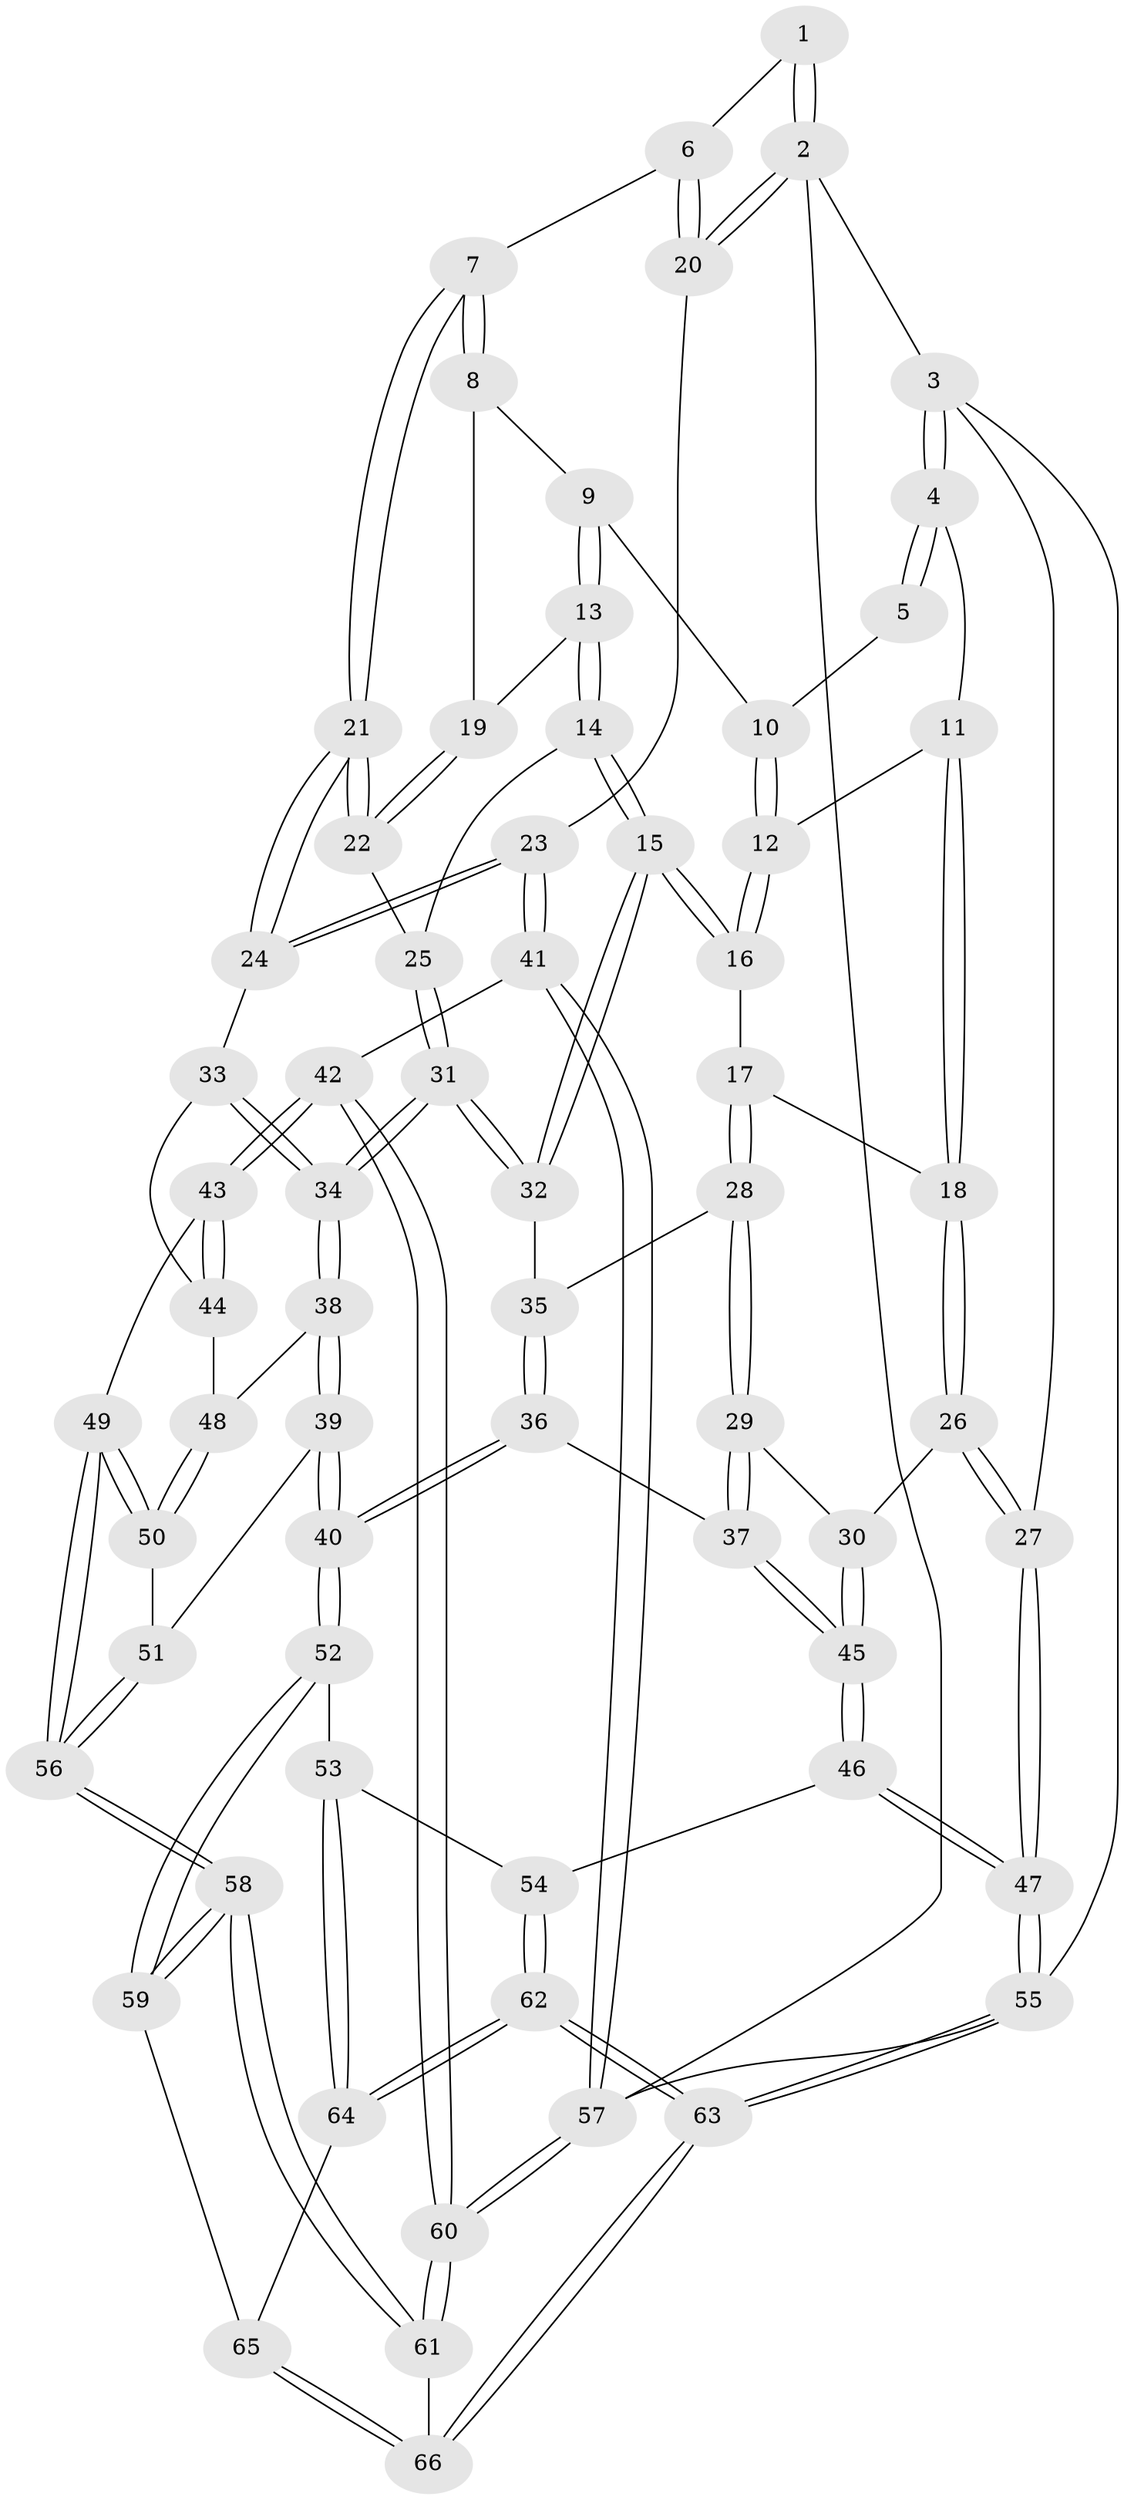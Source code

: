 // coarse degree distribution, {6: 0.2631578947368421, 4: 0.3157894736842105, 2: 0.10526315789473684, 5: 0.15789473684210525, 3: 0.15789473684210525}
// Generated by graph-tools (version 1.1) at 2025/21/03/04/25 18:21:40]
// undirected, 66 vertices, 162 edges
graph export_dot {
graph [start="1"]
  node [color=gray90,style=filled];
  1 [pos="+0.7921824294639287+0"];
  2 [pos="+1+0"];
  3 [pos="+0+0"];
  4 [pos="+0+0"];
  5 [pos="+0.5514802163344344+0"];
  6 [pos="+0.8341674261461557+0.17457430999917814"];
  7 [pos="+0.7272147298528572+0.1944234226351385"];
  8 [pos="+0.6624905233833275+0.17056853415946832"];
  9 [pos="+0.5651539466572534+0.025265027480158787"];
  10 [pos="+0.543682916717107+0"];
  11 [pos="+0.058438755006750706+0"];
  12 [pos="+0.30513568964224985+0.15238908939658657"];
  13 [pos="+0.4620466600801223+0.23573571439776192"];
  14 [pos="+0.4551824773007641+0.24655184986029316"];
  15 [pos="+0.3398331940702386+0.2772352618131361"];
  16 [pos="+0.3290148449161705+0.2715982217240571"];
  17 [pos="+0.2710022899983742+0.29836433595515394"];
  18 [pos="+0.1620009157425528+0.3045970837395628"];
  19 [pos="+0.6322463035558296+0.2187855741699072"];
  20 [pos="+1+0.3171006098471013"];
  21 [pos="+0.7364846805768235+0.42441762947465905"];
  22 [pos="+0.5823638035966435+0.32049819536628366"];
  23 [pos="+1+0.48091292480301473"];
  24 [pos="+0.7641851491576473+0.4706191110954866"];
  25 [pos="+0.5627478200226319+0.3260140219321307"];
  26 [pos="+0+0.45399398159957555"];
  27 [pos="+0+0.4435268224325084"];
  28 [pos="+0.2417471319044835+0.45340889272219076"];
  29 [pos="+0.16183359602509625+0.5141973516839332"];
  30 [pos="+0.01908753520674159+0.47034891338431184"];
  31 [pos="+0.4743001274344643+0.4703346551290086"];
  32 [pos="+0.4119889708388203+0.44206464024525394"];
  33 [pos="+0.7122465791251625+0.5109240038046109"];
  34 [pos="+0.5222935435778282+0.5435334690344622"];
  35 [pos="+0.3711827050853779+0.46457719070253184"];
  36 [pos="+0.2727965928151073+0.6141340035531292"];
  37 [pos="+0.24892963641104865+0.6111279033013346"];
  38 [pos="+0.5077093872041395+0.5876718146198079"];
  39 [pos="+0.47545182363758515+0.6694653190119717"];
  40 [pos="+0.4237749467324988+0.7160191601679944"];
  41 [pos="+1+0.6321160883453639"];
  42 [pos="+0.8851154400563473+0.7941096674011098"];
  43 [pos="+0.7605213200238422+0.7695335021021803"];
  44 [pos="+0.709428653414435+0.5882878158284737"];
  45 [pos="+0.13534794844644354+0.7628450457844622"];
  46 [pos="+0.1252805401604462+0.7997321082694452"];
  47 [pos="+0+0.8933386108631828"];
  48 [pos="+0.6558882023012746+0.6637923270718828"];
  49 [pos="+0.7080897749837439+0.7822966021509206"];
  50 [pos="+0.6362601923154242+0.7192249455041418"];
  51 [pos="+0.538858361197898+0.6953440213616141"];
  52 [pos="+0.40821417186267794+0.8035770142065604"];
  53 [pos="+0.28792099775480534+0.8271506679484342"];
  54 [pos="+0.14933151366640415+0.8154685939989483"];
  55 [pos="+0+1"];
  56 [pos="+0.6387367576656345+0.8597206794897304"];
  57 [pos="+1+1"];
  58 [pos="+0.5986888691712469+0.9200332376555808"];
  59 [pos="+0.4090588720876844+0.8051800402953315"];
  60 [pos="+0.7956584670918364+1"];
  61 [pos="+0.6859677703855713+1"];
  62 [pos="+0.1983751869624038+1"];
  63 [pos="+0.14959490808301998+1"];
  64 [pos="+0.26131257643978817+0.9659457296743041"];
  65 [pos="+0.3836380480996595+0.9408646532943976"];
  66 [pos="+0.4206596267460031+1"];
  1 -- 2;
  1 -- 2;
  1 -- 6;
  2 -- 3;
  2 -- 20;
  2 -- 20;
  2 -- 57;
  3 -- 4;
  3 -- 4;
  3 -- 27;
  3 -- 55;
  4 -- 5;
  4 -- 5;
  4 -- 11;
  5 -- 10;
  6 -- 7;
  6 -- 20;
  6 -- 20;
  7 -- 8;
  7 -- 8;
  7 -- 21;
  7 -- 21;
  8 -- 9;
  8 -- 19;
  9 -- 10;
  9 -- 13;
  9 -- 13;
  10 -- 12;
  10 -- 12;
  11 -- 12;
  11 -- 18;
  11 -- 18;
  12 -- 16;
  12 -- 16;
  13 -- 14;
  13 -- 14;
  13 -- 19;
  14 -- 15;
  14 -- 15;
  14 -- 25;
  15 -- 16;
  15 -- 16;
  15 -- 32;
  15 -- 32;
  16 -- 17;
  17 -- 18;
  17 -- 28;
  17 -- 28;
  18 -- 26;
  18 -- 26;
  19 -- 22;
  19 -- 22;
  20 -- 23;
  21 -- 22;
  21 -- 22;
  21 -- 24;
  21 -- 24;
  22 -- 25;
  23 -- 24;
  23 -- 24;
  23 -- 41;
  23 -- 41;
  24 -- 33;
  25 -- 31;
  25 -- 31;
  26 -- 27;
  26 -- 27;
  26 -- 30;
  27 -- 47;
  27 -- 47;
  28 -- 29;
  28 -- 29;
  28 -- 35;
  29 -- 30;
  29 -- 37;
  29 -- 37;
  30 -- 45;
  30 -- 45;
  31 -- 32;
  31 -- 32;
  31 -- 34;
  31 -- 34;
  32 -- 35;
  33 -- 34;
  33 -- 34;
  33 -- 44;
  34 -- 38;
  34 -- 38;
  35 -- 36;
  35 -- 36;
  36 -- 37;
  36 -- 40;
  36 -- 40;
  37 -- 45;
  37 -- 45;
  38 -- 39;
  38 -- 39;
  38 -- 48;
  39 -- 40;
  39 -- 40;
  39 -- 51;
  40 -- 52;
  40 -- 52;
  41 -- 42;
  41 -- 57;
  41 -- 57;
  42 -- 43;
  42 -- 43;
  42 -- 60;
  42 -- 60;
  43 -- 44;
  43 -- 44;
  43 -- 49;
  44 -- 48;
  45 -- 46;
  45 -- 46;
  46 -- 47;
  46 -- 47;
  46 -- 54;
  47 -- 55;
  47 -- 55;
  48 -- 50;
  48 -- 50;
  49 -- 50;
  49 -- 50;
  49 -- 56;
  49 -- 56;
  50 -- 51;
  51 -- 56;
  51 -- 56;
  52 -- 53;
  52 -- 59;
  52 -- 59;
  53 -- 54;
  53 -- 64;
  53 -- 64;
  54 -- 62;
  54 -- 62;
  55 -- 63;
  55 -- 63;
  55 -- 57;
  56 -- 58;
  56 -- 58;
  57 -- 60;
  57 -- 60;
  58 -- 59;
  58 -- 59;
  58 -- 61;
  58 -- 61;
  59 -- 65;
  60 -- 61;
  60 -- 61;
  61 -- 66;
  62 -- 63;
  62 -- 63;
  62 -- 64;
  62 -- 64;
  63 -- 66;
  63 -- 66;
  64 -- 65;
  65 -- 66;
  65 -- 66;
}
